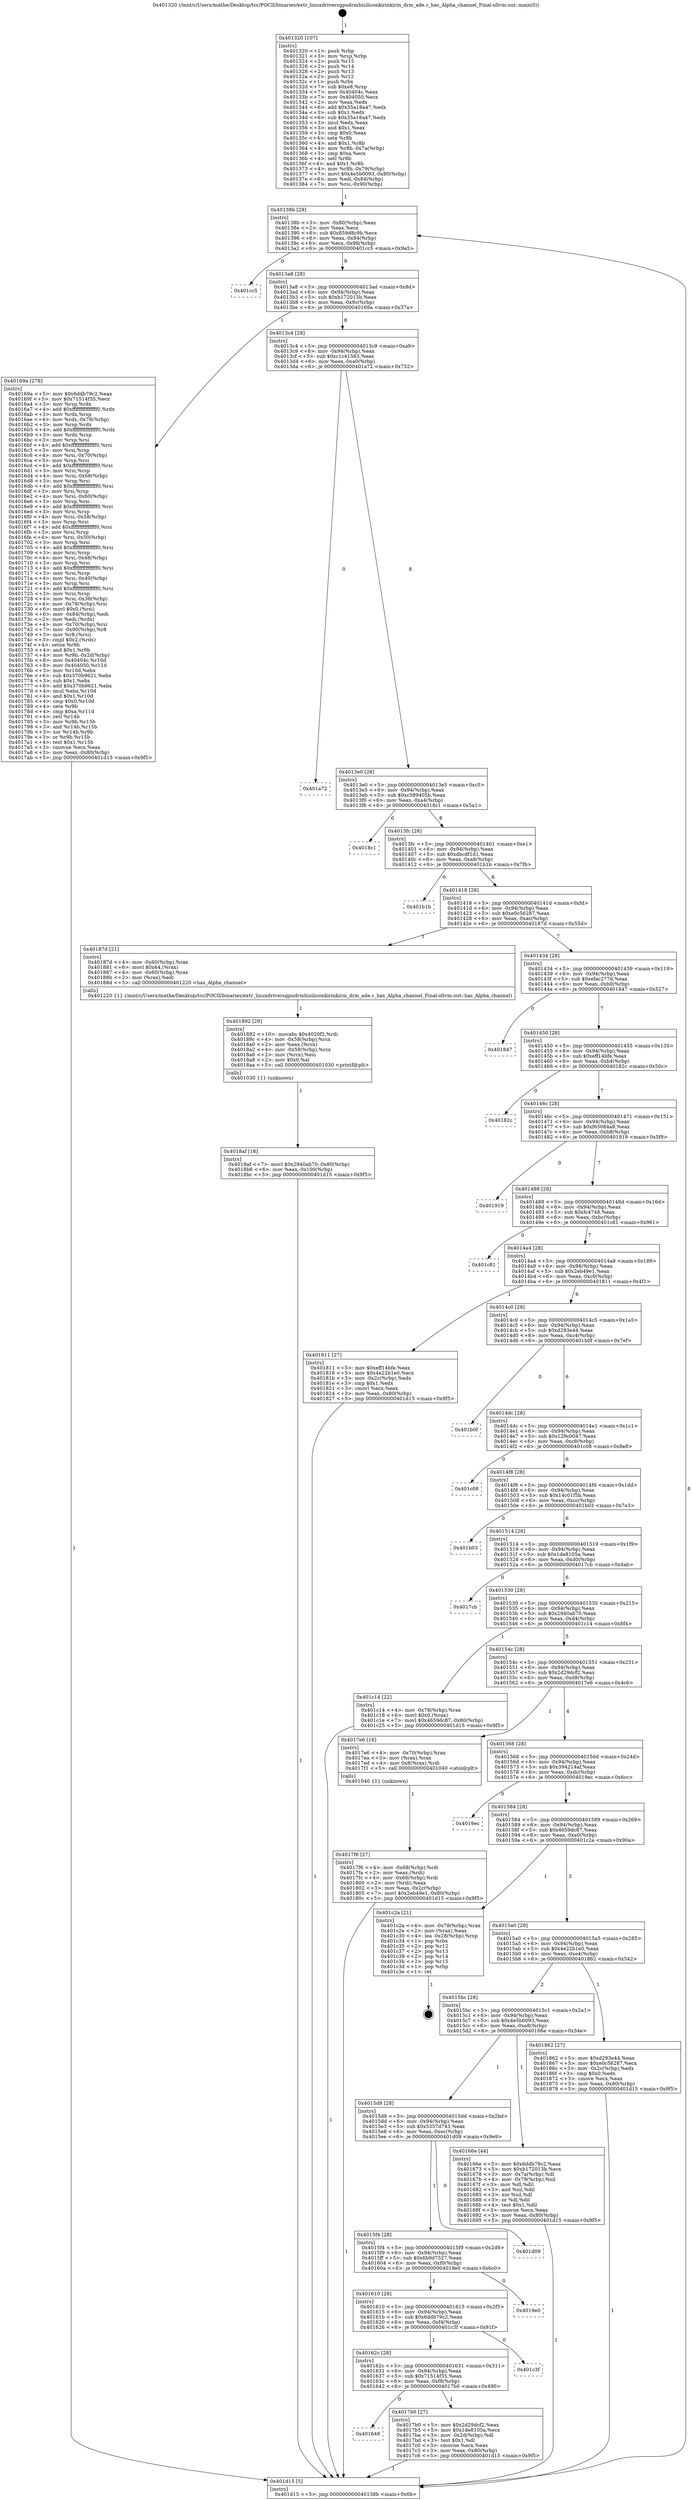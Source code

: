 digraph "0x401320" {
  label = "0x401320 (/mnt/c/Users/mathe/Desktop/tcc/POCII/binaries/extr_linuxdriversgpudrmhisiliconkirinkirin_drm_ade.c_has_Alpha_channel_Final-ollvm.out::main(0))"
  labelloc = "t"
  node[shape=record]

  Entry [label="",width=0.3,height=0.3,shape=circle,fillcolor=black,style=filled]
  "0x40138b" [label="{
     0x40138b [29]\l
     | [instrs]\l
     &nbsp;&nbsp;0x40138b \<+3\>: mov -0x80(%rbp),%eax\l
     &nbsp;&nbsp;0x40138e \<+2\>: mov %eax,%ecx\l
     &nbsp;&nbsp;0x401390 \<+6\>: sub $0x859d8c9b,%ecx\l
     &nbsp;&nbsp;0x401396 \<+6\>: mov %eax,-0x94(%rbp)\l
     &nbsp;&nbsp;0x40139c \<+6\>: mov %ecx,-0x98(%rbp)\l
     &nbsp;&nbsp;0x4013a2 \<+6\>: je 0000000000401cc5 \<main+0x9a5\>\l
  }"]
  "0x401cc5" [label="{
     0x401cc5\l
  }", style=dashed]
  "0x4013a8" [label="{
     0x4013a8 [28]\l
     | [instrs]\l
     &nbsp;&nbsp;0x4013a8 \<+5\>: jmp 00000000004013ad \<main+0x8d\>\l
     &nbsp;&nbsp;0x4013ad \<+6\>: mov -0x94(%rbp),%eax\l
     &nbsp;&nbsp;0x4013b3 \<+5\>: sub $0xb172013b,%eax\l
     &nbsp;&nbsp;0x4013b8 \<+6\>: mov %eax,-0x9c(%rbp)\l
     &nbsp;&nbsp;0x4013be \<+6\>: je 000000000040169a \<main+0x37a\>\l
  }"]
  Exit [label="",width=0.3,height=0.3,shape=circle,fillcolor=black,style=filled,peripheries=2]
  "0x40169a" [label="{
     0x40169a [278]\l
     | [instrs]\l
     &nbsp;&nbsp;0x40169a \<+5\>: mov $0x6ddb79c2,%eax\l
     &nbsp;&nbsp;0x40169f \<+5\>: mov $0x71514f35,%ecx\l
     &nbsp;&nbsp;0x4016a4 \<+3\>: mov %rsp,%rdx\l
     &nbsp;&nbsp;0x4016a7 \<+4\>: add $0xfffffffffffffff0,%rdx\l
     &nbsp;&nbsp;0x4016ab \<+3\>: mov %rdx,%rsp\l
     &nbsp;&nbsp;0x4016ae \<+4\>: mov %rdx,-0x78(%rbp)\l
     &nbsp;&nbsp;0x4016b2 \<+3\>: mov %rsp,%rdx\l
     &nbsp;&nbsp;0x4016b5 \<+4\>: add $0xfffffffffffffff0,%rdx\l
     &nbsp;&nbsp;0x4016b9 \<+3\>: mov %rdx,%rsp\l
     &nbsp;&nbsp;0x4016bc \<+3\>: mov %rsp,%rsi\l
     &nbsp;&nbsp;0x4016bf \<+4\>: add $0xfffffffffffffff0,%rsi\l
     &nbsp;&nbsp;0x4016c3 \<+3\>: mov %rsi,%rsp\l
     &nbsp;&nbsp;0x4016c6 \<+4\>: mov %rsi,-0x70(%rbp)\l
     &nbsp;&nbsp;0x4016ca \<+3\>: mov %rsp,%rsi\l
     &nbsp;&nbsp;0x4016cd \<+4\>: add $0xfffffffffffffff0,%rsi\l
     &nbsp;&nbsp;0x4016d1 \<+3\>: mov %rsi,%rsp\l
     &nbsp;&nbsp;0x4016d4 \<+4\>: mov %rsi,-0x68(%rbp)\l
     &nbsp;&nbsp;0x4016d8 \<+3\>: mov %rsp,%rsi\l
     &nbsp;&nbsp;0x4016db \<+4\>: add $0xfffffffffffffff0,%rsi\l
     &nbsp;&nbsp;0x4016df \<+3\>: mov %rsi,%rsp\l
     &nbsp;&nbsp;0x4016e2 \<+4\>: mov %rsi,-0x60(%rbp)\l
     &nbsp;&nbsp;0x4016e6 \<+3\>: mov %rsp,%rsi\l
     &nbsp;&nbsp;0x4016e9 \<+4\>: add $0xfffffffffffffff0,%rsi\l
     &nbsp;&nbsp;0x4016ed \<+3\>: mov %rsi,%rsp\l
     &nbsp;&nbsp;0x4016f0 \<+4\>: mov %rsi,-0x58(%rbp)\l
     &nbsp;&nbsp;0x4016f4 \<+3\>: mov %rsp,%rsi\l
     &nbsp;&nbsp;0x4016f7 \<+4\>: add $0xfffffffffffffff0,%rsi\l
     &nbsp;&nbsp;0x4016fb \<+3\>: mov %rsi,%rsp\l
     &nbsp;&nbsp;0x4016fe \<+4\>: mov %rsi,-0x50(%rbp)\l
     &nbsp;&nbsp;0x401702 \<+3\>: mov %rsp,%rsi\l
     &nbsp;&nbsp;0x401705 \<+4\>: add $0xfffffffffffffff0,%rsi\l
     &nbsp;&nbsp;0x401709 \<+3\>: mov %rsi,%rsp\l
     &nbsp;&nbsp;0x40170c \<+4\>: mov %rsi,-0x48(%rbp)\l
     &nbsp;&nbsp;0x401710 \<+3\>: mov %rsp,%rsi\l
     &nbsp;&nbsp;0x401713 \<+4\>: add $0xfffffffffffffff0,%rsi\l
     &nbsp;&nbsp;0x401717 \<+3\>: mov %rsi,%rsp\l
     &nbsp;&nbsp;0x40171a \<+4\>: mov %rsi,-0x40(%rbp)\l
     &nbsp;&nbsp;0x40171e \<+3\>: mov %rsp,%rsi\l
     &nbsp;&nbsp;0x401721 \<+4\>: add $0xfffffffffffffff0,%rsi\l
     &nbsp;&nbsp;0x401725 \<+3\>: mov %rsi,%rsp\l
     &nbsp;&nbsp;0x401728 \<+4\>: mov %rsi,-0x38(%rbp)\l
     &nbsp;&nbsp;0x40172c \<+4\>: mov -0x78(%rbp),%rsi\l
     &nbsp;&nbsp;0x401730 \<+6\>: movl $0x0,(%rsi)\l
     &nbsp;&nbsp;0x401736 \<+6\>: mov -0x84(%rbp),%edi\l
     &nbsp;&nbsp;0x40173c \<+2\>: mov %edi,(%rdx)\l
     &nbsp;&nbsp;0x40173e \<+4\>: mov -0x70(%rbp),%rsi\l
     &nbsp;&nbsp;0x401742 \<+7\>: mov -0x90(%rbp),%r8\l
     &nbsp;&nbsp;0x401749 \<+3\>: mov %r8,(%rsi)\l
     &nbsp;&nbsp;0x40174c \<+3\>: cmpl $0x2,(%rdx)\l
     &nbsp;&nbsp;0x40174f \<+4\>: setne %r9b\l
     &nbsp;&nbsp;0x401753 \<+4\>: and $0x1,%r9b\l
     &nbsp;&nbsp;0x401757 \<+4\>: mov %r9b,-0x2d(%rbp)\l
     &nbsp;&nbsp;0x40175b \<+8\>: mov 0x40404c,%r10d\l
     &nbsp;&nbsp;0x401763 \<+8\>: mov 0x404050,%r11d\l
     &nbsp;&nbsp;0x40176b \<+3\>: mov %r10d,%ebx\l
     &nbsp;&nbsp;0x40176e \<+6\>: sub $0x370b9621,%ebx\l
     &nbsp;&nbsp;0x401774 \<+3\>: sub $0x1,%ebx\l
     &nbsp;&nbsp;0x401777 \<+6\>: add $0x370b9621,%ebx\l
     &nbsp;&nbsp;0x40177d \<+4\>: imul %ebx,%r10d\l
     &nbsp;&nbsp;0x401781 \<+4\>: and $0x1,%r10d\l
     &nbsp;&nbsp;0x401785 \<+4\>: cmp $0x0,%r10d\l
     &nbsp;&nbsp;0x401789 \<+4\>: sete %r9b\l
     &nbsp;&nbsp;0x40178d \<+4\>: cmp $0xa,%r11d\l
     &nbsp;&nbsp;0x401791 \<+4\>: setl %r14b\l
     &nbsp;&nbsp;0x401795 \<+3\>: mov %r9b,%r15b\l
     &nbsp;&nbsp;0x401798 \<+3\>: and %r14b,%r15b\l
     &nbsp;&nbsp;0x40179b \<+3\>: xor %r14b,%r9b\l
     &nbsp;&nbsp;0x40179e \<+3\>: or %r9b,%r15b\l
     &nbsp;&nbsp;0x4017a1 \<+4\>: test $0x1,%r15b\l
     &nbsp;&nbsp;0x4017a5 \<+3\>: cmovne %ecx,%eax\l
     &nbsp;&nbsp;0x4017a8 \<+3\>: mov %eax,-0x80(%rbp)\l
     &nbsp;&nbsp;0x4017ab \<+5\>: jmp 0000000000401d15 \<main+0x9f5\>\l
  }"]
  "0x4013c4" [label="{
     0x4013c4 [28]\l
     | [instrs]\l
     &nbsp;&nbsp;0x4013c4 \<+5\>: jmp 00000000004013c9 \<main+0xa9\>\l
     &nbsp;&nbsp;0x4013c9 \<+6\>: mov -0x94(%rbp),%eax\l
     &nbsp;&nbsp;0x4013cf \<+5\>: sub $0xc1c41563,%eax\l
     &nbsp;&nbsp;0x4013d4 \<+6\>: mov %eax,-0xa0(%rbp)\l
     &nbsp;&nbsp;0x4013da \<+6\>: je 0000000000401a72 \<main+0x752\>\l
  }"]
  "0x4018af" [label="{
     0x4018af [18]\l
     | [instrs]\l
     &nbsp;&nbsp;0x4018af \<+7\>: movl $0x2940ab70,-0x80(%rbp)\l
     &nbsp;&nbsp;0x4018b6 \<+6\>: mov %eax,-0x100(%rbp)\l
     &nbsp;&nbsp;0x4018bc \<+5\>: jmp 0000000000401d15 \<main+0x9f5\>\l
  }"]
  "0x401a72" [label="{
     0x401a72\l
  }", style=dashed]
  "0x4013e0" [label="{
     0x4013e0 [28]\l
     | [instrs]\l
     &nbsp;&nbsp;0x4013e0 \<+5\>: jmp 00000000004013e5 \<main+0xc5\>\l
     &nbsp;&nbsp;0x4013e5 \<+6\>: mov -0x94(%rbp),%eax\l
     &nbsp;&nbsp;0x4013eb \<+5\>: sub $0xc589405b,%eax\l
     &nbsp;&nbsp;0x4013f0 \<+6\>: mov %eax,-0xa4(%rbp)\l
     &nbsp;&nbsp;0x4013f6 \<+6\>: je 00000000004018c1 \<main+0x5a1\>\l
  }"]
  "0x401892" [label="{
     0x401892 [29]\l
     | [instrs]\l
     &nbsp;&nbsp;0x401892 \<+10\>: movabs $0x4020f2,%rdi\l
     &nbsp;&nbsp;0x40189c \<+4\>: mov -0x58(%rbp),%rcx\l
     &nbsp;&nbsp;0x4018a0 \<+2\>: mov %eax,(%rcx)\l
     &nbsp;&nbsp;0x4018a2 \<+4\>: mov -0x58(%rbp),%rcx\l
     &nbsp;&nbsp;0x4018a6 \<+2\>: mov (%rcx),%esi\l
     &nbsp;&nbsp;0x4018a8 \<+2\>: mov $0x0,%al\l
     &nbsp;&nbsp;0x4018aa \<+5\>: call 0000000000401030 \<printf@plt\>\l
     | [calls]\l
     &nbsp;&nbsp;0x401030 \{1\} (unknown)\l
  }"]
  "0x4018c1" [label="{
     0x4018c1\l
  }", style=dashed]
  "0x4013fc" [label="{
     0x4013fc [28]\l
     | [instrs]\l
     &nbsp;&nbsp;0x4013fc \<+5\>: jmp 0000000000401401 \<main+0xe1\>\l
     &nbsp;&nbsp;0x401401 \<+6\>: mov -0x94(%rbp),%eax\l
     &nbsp;&nbsp;0x401407 \<+5\>: sub $0xdbcdf1d1,%eax\l
     &nbsp;&nbsp;0x40140c \<+6\>: mov %eax,-0xa8(%rbp)\l
     &nbsp;&nbsp;0x401412 \<+6\>: je 0000000000401b1b \<main+0x7fb\>\l
  }"]
  "0x4017f6" [label="{
     0x4017f6 [27]\l
     | [instrs]\l
     &nbsp;&nbsp;0x4017f6 \<+4\>: mov -0x68(%rbp),%rdi\l
     &nbsp;&nbsp;0x4017fa \<+2\>: mov %eax,(%rdi)\l
     &nbsp;&nbsp;0x4017fc \<+4\>: mov -0x68(%rbp),%rdi\l
     &nbsp;&nbsp;0x401800 \<+2\>: mov (%rdi),%eax\l
     &nbsp;&nbsp;0x401802 \<+3\>: mov %eax,-0x2c(%rbp)\l
     &nbsp;&nbsp;0x401805 \<+7\>: movl $0x2eb49e1,-0x80(%rbp)\l
     &nbsp;&nbsp;0x40180c \<+5\>: jmp 0000000000401d15 \<main+0x9f5\>\l
  }"]
  "0x401b1b" [label="{
     0x401b1b\l
  }", style=dashed]
  "0x401418" [label="{
     0x401418 [28]\l
     | [instrs]\l
     &nbsp;&nbsp;0x401418 \<+5\>: jmp 000000000040141d \<main+0xfd\>\l
     &nbsp;&nbsp;0x40141d \<+6\>: mov -0x94(%rbp),%eax\l
     &nbsp;&nbsp;0x401423 \<+5\>: sub $0xe0c56287,%eax\l
     &nbsp;&nbsp;0x401428 \<+6\>: mov %eax,-0xac(%rbp)\l
     &nbsp;&nbsp;0x40142e \<+6\>: je 000000000040187d \<main+0x55d\>\l
  }"]
  "0x401648" [label="{
     0x401648\l
  }", style=dashed]
  "0x40187d" [label="{
     0x40187d [21]\l
     | [instrs]\l
     &nbsp;&nbsp;0x40187d \<+4\>: mov -0x60(%rbp),%rax\l
     &nbsp;&nbsp;0x401881 \<+6\>: movl $0x64,(%rax)\l
     &nbsp;&nbsp;0x401887 \<+4\>: mov -0x60(%rbp),%rax\l
     &nbsp;&nbsp;0x40188b \<+2\>: mov (%rax),%edi\l
     &nbsp;&nbsp;0x40188d \<+5\>: call 0000000000401220 \<has_Alpha_channel\>\l
     | [calls]\l
     &nbsp;&nbsp;0x401220 \{1\} (/mnt/c/Users/mathe/Desktop/tcc/POCII/binaries/extr_linuxdriversgpudrmhisiliconkirinkirin_drm_ade.c_has_Alpha_channel_Final-ollvm.out::has_Alpha_channel)\l
  }"]
  "0x401434" [label="{
     0x401434 [28]\l
     | [instrs]\l
     &nbsp;&nbsp;0x401434 \<+5\>: jmp 0000000000401439 \<main+0x119\>\l
     &nbsp;&nbsp;0x401439 \<+6\>: mov -0x94(%rbp),%eax\l
     &nbsp;&nbsp;0x40143f \<+5\>: sub $0xefac277d,%eax\l
     &nbsp;&nbsp;0x401444 \<+6\>: mov %eax,-0xb0(%rbp)\l
     &nbsp;&nbsp;0x40144a \<+6\>: je 0000000000401847 \<main+0x527\>\l
  }"]
  "0x4017b0" [label="{
     0x4017b0 [27]\l
     | [instrs]\l
     &nbsp;&nbsp;0x4017b0 \<+5\>: mov $0x2d29dcf2,%eax\l
     &nbsp;&nbsp;0x4017b5 \<+5\>: mov $0x1de8105a,%ecx\l
     &nbsp;&nbsp;0x4017ba \<+3\>: mov -0x2d(%rbp),%dl\l
     &nbsp;&nbsp;0x4017bd \<+3\>: test $0x1,%dl\l
     &nbsp;&nbsp;0x4017c0 \<+3\>: cmovne %ecx,%eax\l
     &nbsp;&nbsp;0x4017c3 \<+3\>: mov %eax,-0x80(%rbp)\l
     &nbsp;&nbsp;0x4017c6 \<+5\>: jmp 0000000000401d15 \<main+0x9f5\>\l
  }"]
  "0x401847" [label="{
     0x401847\l
  }", style=dashed]
  "0x401450" [label="{
     0x401450 [28]\l
     | [instrs]\l
     &nbsp;&nbsp;0x401450 \<+5\>: jmp 0000000000401455 \<main+0x135\>\l
     &nbsp;&nbsp;0x401455 \<+6\>: mov -0x94(%rbp),%eax\l
     &nbsp;&nbsp;0x40145b \<+5\>: sub $0xeff14bfe,%eax\l
     &nbsp;&nbsp;0x401460 \<+6\>: mov %eax,-0xb4(%rbp)\l
     &nbsp;&nbsp;0x401466 \<+6\>: je 000000000040182c \<main+0x50c\>\l
  }"]
  "0x40162c" [label="{
     0x40162c [28]\l
     | [instrs]\l
     &nbsp;&nbsp;0x40162c \<+5\>: jmp 0000000000401631 \<main+0x311\>\l
     &nbsp;&nbsp;0x401631 \<+6\>: mov -0x94(%rbp),%eax\l
     &nbsp;&nbsp;0x401637 \<+5\>: sub $0x71514f35,%eax\l
     &nbsp;&nbsp;0x40163c \<+6\>: mov %eax,-0xf8(%rbp)\l
     &nbsp;&nbsp;0x401642 \<+6\>: je 00000000004017b0 \<main+0x490\>\l
  }"]
  "0x40182c" [label="{
     0x40182c\l
  }", style=dashed]
  "0x40146c" [label="{
     0x40146c [28]\l
     | [instrs]\l
     &nbsp;&nbsp;0x40146c \<+5\>: jmp 0000000000401471 \<main+0x151\>\l
     &nbsp;&nbsp;0x401471 \<+6\>: mov -0x94(%rbp),%eax\l
     &nbsp;&nbsp;0x401477 \<+5\>: sub $0xf65084a8,%eax\l
     &nbsp;&nbsp;0x40147c \<+6\>: mov %eax,-0xb8(%rbp)\l
     &nbsp;&nbsp;0x401482 \<+6\>: je 0000000000401919 \<main+0x5f9\>\l
  }"]
  "0x401c3f" [label="{
     0x401c3f\l
  }", style=dashed]
  "0x401919" [label="{
     0x401919\l
  }", style=dashed]
  "0x401488" [label="{
     0x401488 [28]\l
     | [instrs]\l
     &nbsp;&nbsp;0x401488 \<+5\>: jmp 000000000040148d \<main+0x16d\>\l
     &nbsp;&nbsp;0x40148d \<+6\>: mov -0x94(%rbp),%eax\l
     &nbsp;&nbsp;0x401493 \<+5\>: sub $0xfc4748,%eax\l
     &nbsp;&nbsp;0x401498 \<+6\>: mov %eax,-0xbc(%rbp)\l
     &nbsp;&nbsp;0x40149e \<+6\>: je 0000000000401c81 \<main+0x961\>\l
  }"]
  "0x401610" [label="{
     0x401610 [28]\l
     | [instrs]\l
     &nbsp;&nbsp;0x401610 \<+5\>: jmp 0000000000401615 \<main+0x2f5\>\l
     &nbsp;&nbsp;0x401615 \<+6\>: mov -0x94(%rbp),%eax\l
     &nbsp;&nbsp;0x40161b \<+5\>: sub $0x6ddb79c2,%eax\l
     &nbsp;&nbsp;0x401620 \<+6\>: mov %eax,-0xf4(%rbp)\l
     &nbsp;&nbsp;0x401626 \<+6\>: je 0000000000401c3f \<main+0x91f\>\l
  }"]
  "0x401c81" [label="{
     0x401c81\l
  }", style=dashed]
  "0x4014a4" [label="{
     0x4014a4 [28]\l
     | [instrs]\l
     &nbsp;&nbsp;0x4014a4 \<+5\>: jmp 00000000004014a9 \<main+0x189\>\l
     &nbsp;&nbsp;0x4014a9 \<+6\>: mov -0x94(%rbp),%eax\l
     &nbsp;&nbsp;0x4014af \<+5\>: sub $0x2eb49e1,%eax\l
     &nbsp;&nbsp;0x4014b4 \<+6\>: mov %eax,-0xc0(%rbp)\l
     &nbsp;&nbsp;0x4014ba \<+6\>: je 0000000000401811 \<main+0x4f1\>\l
  }"]
  "0x4019e0" [label="{
     0x4019e0\l
  }", style=dashed]
  "0x401811" [label="{
     0x401811 [27]\l
     | [instrs]\l
     &nbsp;&nbsp;0x401811 \<+5\>: mov $0xeff14bfe,%eax\l
     &nbsp;&nbsp;0x401816 \<+5\>: mov $0x4e22b1e0,%ecx\l
     &nbsp;&nbsp;0x40181b \<+3\>: mov -0x2c(%rbp),%edx\l
     &nbsp;&nbsp;0x40181e \<+3\>: cmp $0x1,%edx\l
     &nbsp;&nbsp;0x401821 \<+3\>: cmovl %ecx,%eax\l
     &nbsp;&nbsp;0x401824 \<+3\>: mov %eax,-0x80(%rbp)\l
     &nbsp;&nbsp;0x401827 \<+5\>: jmp 0000000000401d15 \<main+0x9f5\>\l
  }"]
  "0x4014c0" [label="{
     0x4014c0 [28]\l
     | [instrs]\l
     &nbsp;&nbsp;0x4014c0 \<+5\>: jmp 00000000004014c5 \<main+0x1a5\>\l
     &nbsp;&nbsp;0x4014c5 \<+6\>: mov -0x94(%rbp),%eax\l
     &nbsp;&nbsp;0x4014cb \<+5\>: sub $0xd293e44,%eax\l
     &nbsp;&nbsp;0x4014d0 \<+6\>: mov %eax,-0xc4(%rbp)\l
     &nbsp;&nbsp;0x4014d6 \<+6\>: je 0000000000401b0f \<main+0x7ef\>\l
  }"]
  "0x4015f4" [label="{
     0x4015f4 [28]\l
     | [instrs]\l
     &nbsp;&nbsp;0x4015f4 \<+5\>: jmp 00000000004015f9 \<main+0x2d9\>\l
     &nbsp;&nbsp;0x4015f9 \<+6\>: mov -0x94(%rbp),%eax\l
     &nbsp;&nbsp;0x4015ff \<+5\>: sub $0x6b9d7527,%eax\l
     &nbsp;&nbsp;0x401604 \<+6\>: mov %eax,-0xf0(%rbp)\l
     &nbsp;&nbsp;0x40160a \<+6\>: je 00000000004019e0 \<main+0x6c0\>\l
  }"]
  "0x401b0f" [label="{
     0x401b0f\l
  }", style=dashed]
  "0x4014dc" [label="{
     0x4014dc [28]\l
     | [instrs]\l
     &nbsp;&nbsp;0x4014dc \<+5\>: jmp 00000000004014e1 \<main+0x1c1\>\l
     &nbsp;&nbsp;0x4014e1 \<+6\>: mov -0x94(%rbp),%eax\l
     &nbsp;&nbsp;0x4014e7 \<+5\>: sub $0x129c0047,%eax\l
     &nbsp;&nbsp;0x4014ec \<+6\>: mov %eax,-0xc8(%rbp)\l
     &nbsp;&nbsp;0x4014f2 \<+6\>: je 0000000000401c08 \<main+0x8e8\>\l
  }"]
  "0x401d09" [label="{
     0x401d09\l
  }", style=dashed]
  "0x401c08" [label="{
     0x401c08\l
  }", style=dashed]
  "0x4014f8" [label="{
     0x4014f8 [28]\l
     | [instrs]\l
     &nbsp;&nbsp;0x4014f8 \<+5\>: jmp 00000000004014fd \<main+0x1dd\>\l
     &nbsp;&nbsp;0x4014fd \<+6\>: mov -0x94(%rbp),%eax\l
     &nbsp;&nbsp;0x401503 \<+5\>: sub $0x14c01f5b,%eax\l
     &nbsp;&nbsp;0x401508 \<+6\>: mov %eax,-0xcc(%rbp)\l
     &nbsp;&nbsp;0x40150e \<+6\>: je 0000000000401b03 \<main+0x7e3\>\l
  }"]
  "0x401320" [label="{
     0x401320 [107]\l
     | [instrs]\l
     &nbsp;&nbsp;0x401320 \<+1\>: push %rbp\l
     &nbsp;&nbsp;0x401321 \<+3\>: mov %rsp,%rbp\l
     &nbsp;&nbsp;0x401324 \<+2\>: push %r15\l
     &nbsp;&nbsp;0x401326 \<+2\>: push %r14\l
     &nbsp;&nbsp;0x401328 \<+2\>: push %r13\l
     &nbsp;&nbsp;0x40132a \<+2\>: push %r12\l
     &nbsp;&nbsp;0x40132c \<+1\>: push %rbx\l
     &nbsp;&nbsp;0x40132d \<+7\>: sub $0xe8,%rsp\l
     &nbsp;&nbsp;0x401334 \<+7\>: mov 0x40404c,%eax\l
     &nbsp;&nbsp;0x40133b \<+7\>: mov 0x404050,%ecx\l
     &nbsp;&nbsp;0x401342 \<+2\>: mov %eax,%edx\l
     &nbsp;&nbsp;0x401344 \<+6\>: add $0x35a18a47,%edx\l
     &nbsp;&nbsp;0x40134a \<+3\>: sub $0x1,%edx\l
     &nbsp;&nbsp;0x40134d \<+6\>: sub $0x35a18a47,%edx\l
     &nbsp;&nbsp;0x401353 \<+3\>: imul %edx,%eax\l
     &nbsp;&nbsp;0x401356 \<+3\>: and $0x1,%eax\l
     &nbsp;&nbsp;0x401359 \<+3\>: cmp $0x0,%eax\l
     &nbsp;&nbsp;0x40135c \<+4\>: sete %r8b\l
     &nbsp;&nbsp;0x401360 \<+4\>: and $0x1,%r8b\l
     &nbsp;&nbsp;0x401364 \<+4\>: mov %r8b,-0x7a(%rbp)\l
     &nbsp;&nbsp;0x401368 \<+3\>: cmp $0xa,%ecx\l
     &nbsp;&nbsp;0x40136b \<+4\>: setl %r8b\l
     &nbsp;&nbsp;0x40136f \<+4\>: and $0x1,%r8b\l
     &nbsp;&nbsp;0x401373 \<+4\>: mov %r8b,-0x79(%rbp)\l
     &nbsp;&nbsp;0x401377 \<+7\>: movl $0x4e5b0093,-0x80(%rbp)\l
     &nbsp;&nbsp;0x40137e \<+6\>: mov %edi,-0x84(%rbp)\l
     &nbsp;&nbsp;0x401384 \<+7\>: mov %rsi,-0x90(%rbp)\l
  }"]
  "0x401b03" [label="{
     0x401b03\l
  }", style=dashed]
  "0x401514" [label="{
     0x401514 [28]\l
     | [instrs]\l
     &nbsp;&nbsp;0x401514 \<+5\>: jmp 0000000000401519 \<main+0x1f9\>\l
     &nbsp;&nbsp;0x401519 \<+6\>: mov -0x94(%rbp),%eax\l
     &nbsp;&nbsp;0x40151f \<+5\>: sub $0x1de8105a,%eax\l
     &nbsp;&nbsp;0x401524 \<+6\>: mov %eax,-0xd0(%rbp)\l
     &nbsp;&nbsp;0x40152a \<+6\>: je 00000000004017cb \<main+0x4ab\>\l
  }"]
  "0x401d15" [label="{
     0x401d15 [5]\l
     | [instrs]\l
     &nbsp;&nbsp;0x401d15 \<+5\>: jmp 000000000040138b \<main+0x6b\>\l
  }"]
  "0x4017cb" [label="{
     0x4017cb\l
  }", style=dashed]
  "0x401530" [label="{
     0x401530 [28]\l
     | [instrs]\l
     &nbsp;&nbsp;0x401530 \<+5\>: jmp 0000000000401535 \<main+0x215\>\l
     &nbsp;&nbsp;0x401535 \<+6\>: mov -0x94(%rbp),%eax\l
     &nbsp;&nbsp;0x40153b \<+5\>: sub $0x2940ab70,%eax\l
     &nbsp;&nbsp;0x401540 \<+6\>: mov %eax,-0xd4(%rbp)\l
     &nbsp;&nbsp;0x401546 \<+6\>: je 0000000000401c14 \<main+0x8f4\>\l
  }"]
  "0x4015d8" [label="{
     0x4015d8 [28]\l
     | [instrs]\l
     &nbsp;&nbsp;0x4015d8 \<+5\>: jmp 00000000004015dd \<main+0x2bd\>\l
     &nbsp;&nbsp;0x4015dd \<+6\>: mov -0x94(%rbp),%eax\l
     &nbsp;&nbsp;0x4015e3 \<+5\>: sub $0x5357d743,%eax\l
     &nbsp;&nbsp;0x4015e8 \<+6\>: mov %eax,-0xec(%rbp)\l
     &nbsp;&nbsp;0x4015ee \<+6\>: je 0000000000401d09 \<main+0x9e9\>\l
  }"]
  "0x401c14" [label="{
     0x401c14 [22]\l
     | [instrs]\l
     &nbsp;&nbsp;0x401c14 \<+4\>: mov -0x78(%rbp),%rax\l
     &nbsp;&nbsp;0x401c18 \<+6\>: movl $0x0,(%rax)\l
     &nbsp;&nbsp;0x401c1e \<+7\>: movl $0x4659dc87,-0x80(%rbp)\l
     &nbsp;&nbsp;0x401c25 \<+5\>: jmp 0000000000401d15 \<main+0x9f5\>\l
  }"]
  "0x40154c" [label="{
     0x40154c [28]\l
     | [instrs]\l
     &nbsp;&nbsp;0x40154c \<+5\>: jmp 0000000000401551 \<main+0x231\>\l
     &nbsp;&nbsp;0x401551 \<+6\>: mov -0x94(%rbp),%eax\l
     &nbsp;&nbsp;0x401557 \<+5\>: sub $0x2d29dcf2,%eax\l
     &nbsp;&nbsp;0x40155c \<+6\>: mov %eax,-0xd8(%rbp)\l
     &nbsp;&nbsp;0x401562 \<+6\>: je 00000000004017e6 \<main+0x4c6\>\l
  }"]
  "0x40166e" [label="{
     0x40166e [44]\l
     | [instrs]\l
     &nbsp;&nbsp;0x40166e \<+5\>: mov $0x6ddb79c2,%eax\l
     &nbsp;&nbsp;0x401673 \<+5\>: mov $0xb172013b,%ecx\l
     &nbsp;&nbsp;0x401678 \<+3\>: mov -0x7a(%rbp),%dl\l
     &nbsp;&nbsp;0x40167b \<+4\>: mov -0x79(%rbp),%sil\l
     &nbsp;&nbsp;0x40167f \<+3\>: mov %dl,%dil\l
     &nbsp;&nbsp;0x401682 \<+3\>: and %sil,%dil\l
     &nbsp;&nbsp;0x401685 \<+3\>: xor %sil,%dl\l
     &nbsp;&nbsp;0x401688 \<+3\>: or %dl,%dil\l
     &nbsp;&nbsp;0x40168b \<+4\>: test $0x1,%dil\l
     &nbsp;&nbsp;0x40168f \<+3\>: cmovne %ecx,%eax\l
     &nbsp;&nbsp;0x401692 \<+3\>: mov %eax,-0x80(%rbp)\l
     &nbsp;&nbsp;0x401695 \<+5\>: jmp 0000000000401d15 \<main+0x9f5\>\l
  }"]
  "0x4017e6" [label="{
     0x4017e6 [16]\l
     | [instrs]\l
     &nbsp;&nbsp;0x4017e6 \<+4\>: mov -0x70(%rbp),%rax\l
     &nbsp;&nbsp;0x4017ea \<+3\>: mov (%rax),%rax\l
     &nbsp;&nbsp;0x4017ed \<+4\>: mov 0x8(%rax),%rdi\l
     &nbsp;&nbsp;0x4017f1 \<+5\>: call 0000000000401040 \<atoi@plt\>\l
     | [calls]\l
     &nbsp;&nbsp;0x401040 \{1\} (unknown)\l
  }"]
  "0x401568" [label="{
     0x401568 [28]\l
     | [instrs]\l
     &nbsp;&nbsp;0x401568 \<+5\>: jmp 000000000040156d \<main+0x24d\>\l
     &nbsp;&nbsp;0x40156d \<+6\>: mov -0x94(%rbp),%eax\l
     &nbsp;&nbsp;0x401573 \<+5\>: sub $0x394214af,%eax\l
     &nbsp;&nbsp;0x401578 \<+6\>: mov %eax,-0xdc(%rbp)\l
     &nbsp;&nbsp;0x40157e \<+6\>: je 00000000004019ec \<main+0x6cc\>\l
  }"]
  "0x4015bc" [label="{
     0x4015bc [28]\l
     | [instrs]\l
     &nbsp;&nbsp;0x4015bc \<+5\>: jmp 00000000004015c1 \<main+0x2a1\>\l
     &nbsp;&nbsp;0x4015c1 \<+6\>: mov -0x94(%rbp),%eax\l
     &nbsp;&nbsp;0x4015c7 \<+5\>: sub $0x4e5b0093,%eax\l
     &nbsp;&nbsp;0x4015cc \<+6\>: mov %eax,-0xe8(%rbp)\l
     &nbsp;&nbsp;0x4015d2 \<+6\>: je 000000000040166e \<main+0x34e\>\l
  }"]
  "0x4019ec" [label="{
     0x4019ec\l
  }", style=dashed]
  "0x401584" [label="{
     0x401584 [28]\l
     | [instrs]\l
     &nbsp;&nbsp;0x401584 \<+5\>: jmp 0000000000401589 \<main+0x269\>\l
     &nbsp;&nbsp;0x401589 \<+6\>: mov -0x94(%rbp),%eax\l
     &nbsp;&nbsp;0x40158f \<+5\>: sub $0x4659dc87,%eax\l
     &nbsp;&nbsp;0x401594 \<+6\>: mov %eax,-0xe0(%rbp)\l
     &nbsp;&nbsp;0x40159a \<+6\>: je 0000000000401c2a \<main+0x90a\>\l
  }"]
  "0x401862" [label="{
     0x401862 [27]\l
     | [instrs]\l
     &nbsp;&nbsp;0x401862 \<+5\>: mov $0xd293e44,%eax\l
     &nbsp;&nbsp;0x401867 \<+5\>: mov $0xe0c56287,%ecx\l
     &nbsp;&nbsp;0x40186c \<+3\>: mov -0x2c(%rbp),%edx\l
     &nbsp;&nbsp;0x40186f \<+3\>: cmp $0x0,%edx\l
     &nbsp;&nbsp;0x401872 \<+3\>: cmove %ecx,%eax\l
     &nbsp;&nbsp;0x401875 \<+3\>: mov %eax,-0x80(%rbp)\l
     &nbsp;&nbsp;0x401878 \<+5\>: jmp 0000000000401d15 \<main+0x9f5\>\l
  }"]
  "0x401c2a" [label="{
     0x401c2a [21]\l
     | [instrs]\l
     &nbsp;&nbsp;0x401c2a \<+4\>: mov -0x78(%rbp),%rax\l
     &nbsp;&nbsp;0x401c2e \<+2\>: mov (%rax),%eax\l
     &nbsp;&nbsp;0x401c30 \<+4\>: lea -0x28(%rbp),%rsp\l
     &nbsp;&nbsp;0x401c34 \<+1\>: pop %rbx\l
     &nbsp;&nbsp;0x401c35 \<+2\>: pop %r12\l
     &nbsp;&nbsp;0x401c37 \<+2\>: pop %r13\l
     &nbsp;&nbsp;0x401c39 \<+2\>: pop %r14\l
     &nbsp;&nbsp;0x401c3b \<+2\>: pop %r15\l
     &nbsp;&nbsp;0x401c3d \<+1\>: pop %rbp\l
     &nbsp;&nbsp;0x401c3e \<+1\>: ret\l
  }"]
  "0x4015a0" [label="{
     0x4015a0 [28]\l
     | [instrs]\l
     &nbsp;&nbsp;0x4015a0 \<+5\>: jmp 00000000004015a5 \<main+0x285\>\l
     &nbsp;&nbsp;0x4015a5 \<+6\>: mov -0x94(%rbp),%eax\l
     &nbsp;&nbsp;0x4015ab \<+5\>: sub $0x4e22b1e0,%eax\l
     &nbsp;&nbsp;0x4015b0 \<+6\>: mov %eax,-0xe4(%rbp)\l
     &nbsp;&nbsp;0x4015b6 \<+6\>: je 0000000000401862 \<main+0x542\>\l
  }"]
  Entry -> "0x401320" [label=" 1"]
  "0x40138b" -> "0x401cc5" [label=" 0"]
  "0x40138b" -> "0x4013a8" [label=" 9"]
  "0x401c2a" -> Exit [label=" 1"]
  "0x4013a8" -> "0x40169a" [label=" 1"]
  "0x4013a8" -> "0x4013c4" [label=" 8"]
  "0x401c14" -> "0x401d15" [label=" 1"]
  "0x4013c4" -> "0x401a72" [label=" 0"]
  "0x4013c4" -> "0x4013e0" [label=" 8"]
  "0x4018af" -> "0x401d15" [label=" 1"]
  "0x4013e0" -> "0x4018c1" [label=" 0"]
  "0x4013e0" -> "0x4013fc" [label=" 8"]
  "0x401892" -> "0x4018af" [label=" 1"]
  "0x4013fc" -> "0x401b1b" [label=" 0"]
  "0x4013fc" -> "0x401418" [label=" 8"]
  "0x40187d" -> "0x401892" [label=" 1"]
  "0x401418" -> "0x40187d" [label=" 1"]
  "0x401418" -> "0x401434" [label=" 7"]
  "0x401862" -> "0x401d15" [label=" 1"]
  "0x401434" -> "0x401847" [label=" 0"]
  "0x401434" -> "0x401450" [label=" 7"]
  "0x401811" -> "0x401d15" [label=" 1"]
  "0x401450" -> "0x40182c" [label=" 0"]
  "0x401450" -> "0x40146c" [label=" 7"]
  "0x4017e6" -> "0x4017f6" [label=" 1"]
  "0x40146c" -> "0x401919" [label=" 0"]
  "0x40146c" -> "0x401488" [label=" 7"]
  "0x4017b0" -> "0x401d15" [label=" 1"]
  "0x401488" -> "0x401c81" [label=" 0"]
  "0x401488" -> "0x4014a4" [label=" 7"]
  "0x40162c" -> "0x4017b0" [label=" 1"]
  "0x4014a4" -> "0x401811" [label=" 1"]
  "0x4014a4" -> "0x4014c0" [label=" 6"]
  "0x4017f6" -> "0x401d15" [label=" 1"]
  "0x4014c0" -> "0x401b0f" [label=" 0"]
  "0x4014c0" -> "0x4014dc" [label=" 6"]
  "0x401610" -> "0x401c3f" [label=" 0"]
  "0x4014dc" -> "0x401c08" [label=" 0"]
  "0x4014dc" -> "0x4014f8" [label=" 6"]
  "0x40162c" -> "0x401648" [label=" 0"]
  "0x4014f8" -> "0x401b03" [label=" 0"]
  "0x4014f8" -> "0x401514" [label=" 6"]
  "0x401610" -> "0x40162c" [label=" 1"]
  "0x401514" -> "0x4017cb" [label=" 0"]
  "0x401514" -> "0x401530" [label=" 6"]
  "0x4015d8" -> "0x4015f4" [label=" 1"]
  "0x401530" -> "0x401c14" [label=" 1"]
  "0x401530" -> "0x40154c" [label=" 5"]
  "0x4015d8" -> "0x401d09" [label=" 0"]
  "0x40154c" -> "0x4017e6" [label=" 1"]
  "0x40154c" -> "0x401568" [label=" 4"]
  "0x4015f4" -> "0x401610" [label=" 1"]
  "0x401568" -> "0x4019ec" [label=" 0"]
  "0x401568" -> "0x401584" [label=" 4"]
  "0x4015f4" -> "0x4019e0" [label=" 0"]
  "0x401584" -> "0x401c2a" [label=" 1"]
  "0x401584" -> "0x4015a0" [label=" 3"]
  "0x401d15" -> "0x40138b" [label=" 8"]
  "0x4015a0" -> "0x401862" [label=" 1"]
  "0x4015a0" -> "0x4015bc" [label=" 2"]
  "0x40169a" -> "0x401d15" [label=" 1"]
  "0x4015bc" -> "0x40166e" [label=" 1"]
  "0x4015bc" -> "0x4015d8" [label=" 1"]
  "0x40166e" -> "0x401d15" [label=" 1"]
  "0x401320" -> "0x40138b" [label=" 1"]
}
